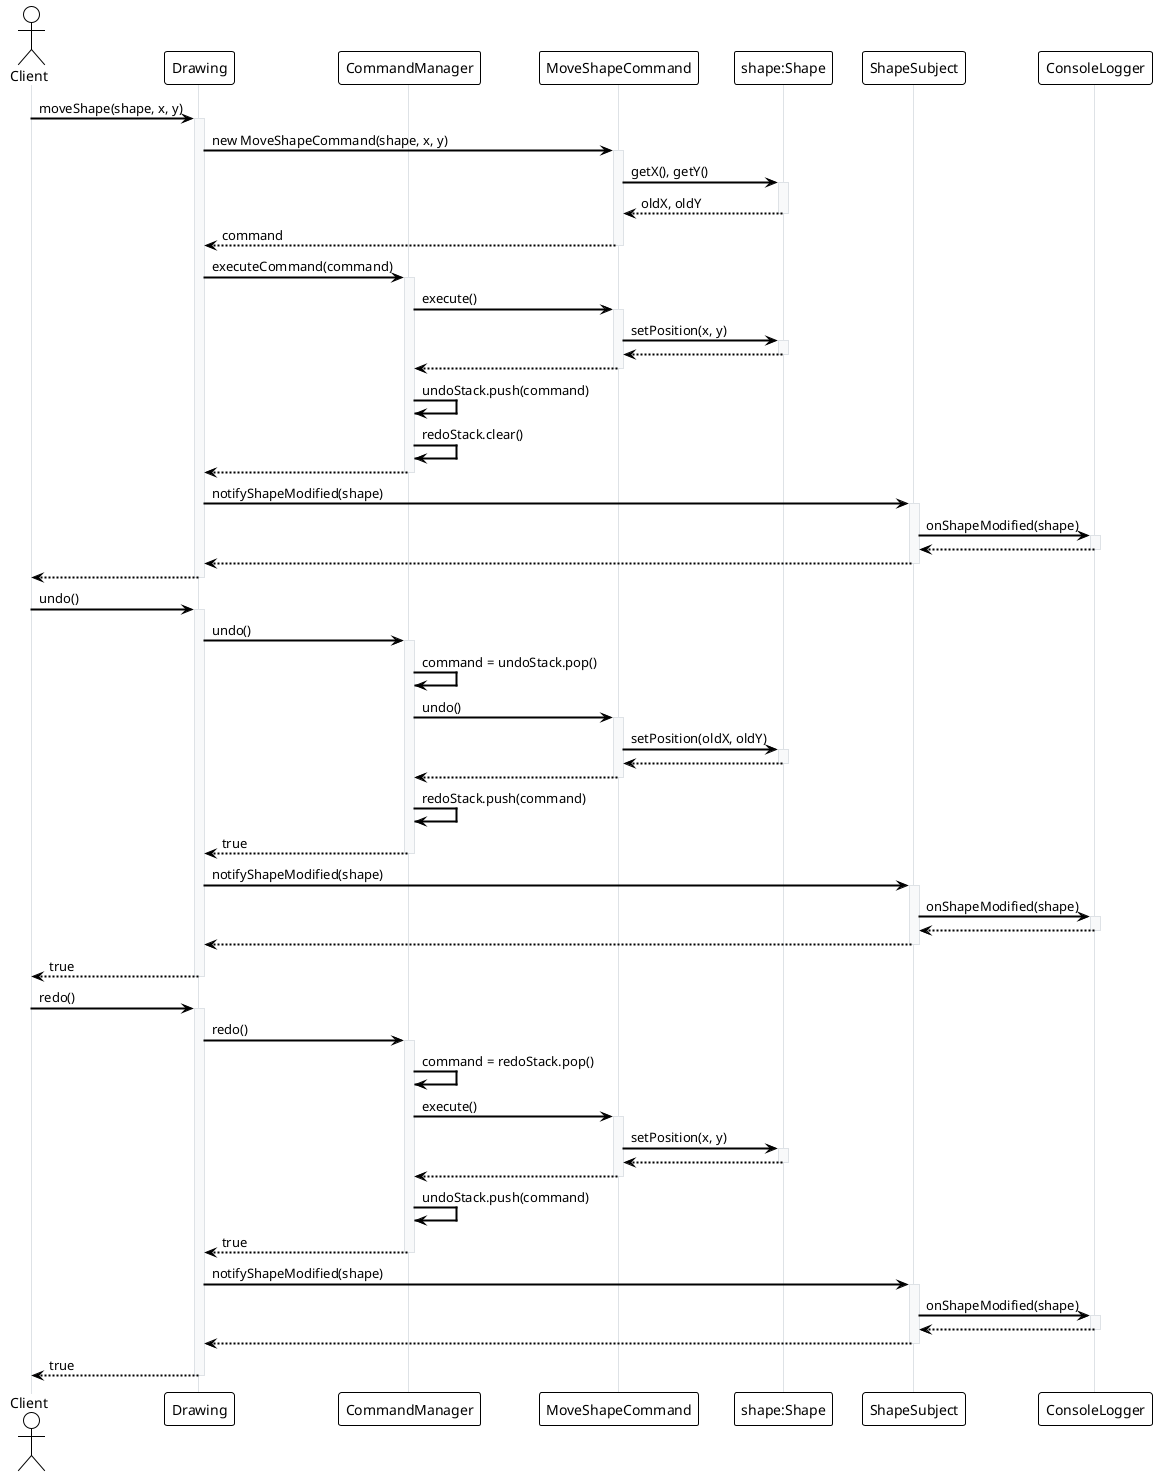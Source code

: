 @startuml 命令模式序列图

!theme plain
skinparam sequenceArrowThickness 2
skinparam sequenceGroupBorderThickness 2
skinparam noteBorderThickness 2
skinparam sequenceLifeLineBorderColor #DEE2E6
skinparam sequenceLifeLineBackgroundColor #F8F9FA

actor Client
participant Drawing
participant CommandManager
participant MoveShapeCommand
participant "shape:Shape" as Shape
participant ShapeSubject
participant ConsoleLogger

' 执行移动命令
Client -> Drawing : moveShape(shape, x, y)
activate Drawing

Drawing -> MoveShapeCommand : new MoveShapeCommand(shape, x, y)
activate MoveShapeCommand
MoveShapeCommand -> Shape : getX(), getY()
activate Shape
Shape --> MoveShapeCommand : oldX, oldY
deactivate Shape
MoveShapeCommand --> Drawing : command
deactivate MoveShapeCommand

Drawing -> CommandManager : executeCommand(command)
activate CommandManager

CommandManager -> MoveShapeCommand : execute()
activate MoveShapeCommand
MoveShapeCommand -> Shape : setPosition(x, y)
activate Shape
Shape --> MoveShapeCommand
deactivate Shape
MoveShapeCommand --> CommandManager
deactivate MoveShapeCommand

CommandManager -> CommandManager : undoStack.push(command)
CommandManager -> CommandManager : redoStack.clear()
CommandManager --> Drawing
deactivate CommandManager

Drawing -> ShapeSubject : notifyShapeModified(shape)
activate ShapeSubject
ShapeSubject -> ConsoleLogger : onShapeModified(shape)
activate ConsoleLogger
ConsoleLogger --> ShapeSubject
deactivate ConsoleLogger
ShapeSubject --> Drawing
deactivate ShapeSubject

Drawing --> Client
deactivate Drawing

' 撤销命令
Client -> Drawing : undo()
activate Drawing

Drawing -> CommandManager : undo()
activate CommandManager

CommandManager -> CommandManager : command = undoStack.pop()
CommandManager -> MoveShapeCommand : undo()
activate MoveShapeCommand

MoveShapeCommand -> Shape : setPosition(oldX, oldY)
activate Shape
Shape --> MoveShapeCommand
deactivate Shape

MoveShapeCommand --> CommandManager
deactivate MoveShapeCommand

CommandManager -> CommandManager : redoStack.push(command)
CommandManager --> Drawing : true
deactivate CommandManager

Drawing -> ShapeSubject : notifyShapeModified(shape)
activate ShapeSubject
ShapeSubject -> ConsoleLogger : onShapeModified(shape)
activate ConsoleLogger
ConsoleLogger --> ShapeSubject
deactivate ConsoleLogger
ShapeSubject --> Drawing
deactivate ShapeSubject

Drawing --> Client : true
deactivate Drawing

' 重做命令
Client -> Drawing : redo()
activate Drawing

Drawing -> CommandManager : redo()
activate CommandManager

CommandManager -> CommandManager : command = redoStack.pop()
CommandManager -> MoveShapeCommand : execute()
activate MoveShapeCommand

MoveShapeCommand -> Shape : setPosition(x, y)
activate Shape
Shape --> MoveShapeCommand
deactivate Shape

MoveShapeCommand --> CommandManager
deactivate MoveShapeCommand

CommandManager -> CommandManager : undoStack.push(command)
CommandManager --> Drawing : true
deactivate CommandManager

Drawing -> ShapeSubject : notifyShapeModified(shape)
activate ShapeSubject
ShapeSubject -> ConsoleLogger : onShapeModified(shape)
activate ConsoleLogger
ConsoleLogger --> ShapeSubject
deactivate ConsoleLogger
ShapeSubject --> Drawing
deactivate ShapeSubject

Drawing --> Client : true
deactivate Drawing

@enduml 